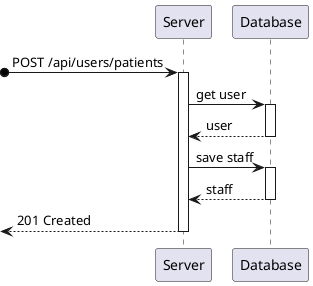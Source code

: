 @startuml process-view

?o-> Server : POST /api/users/patients
activate Server

    Server -> Database : get user
    activate Database
        Database --> Server : user
    deactivate Database
    Server -> Database : save staff
    activate Database
        Database --> Server : staff
    deactivate Database
    <-- Server : 201 Created
deactivate Server

@enduml